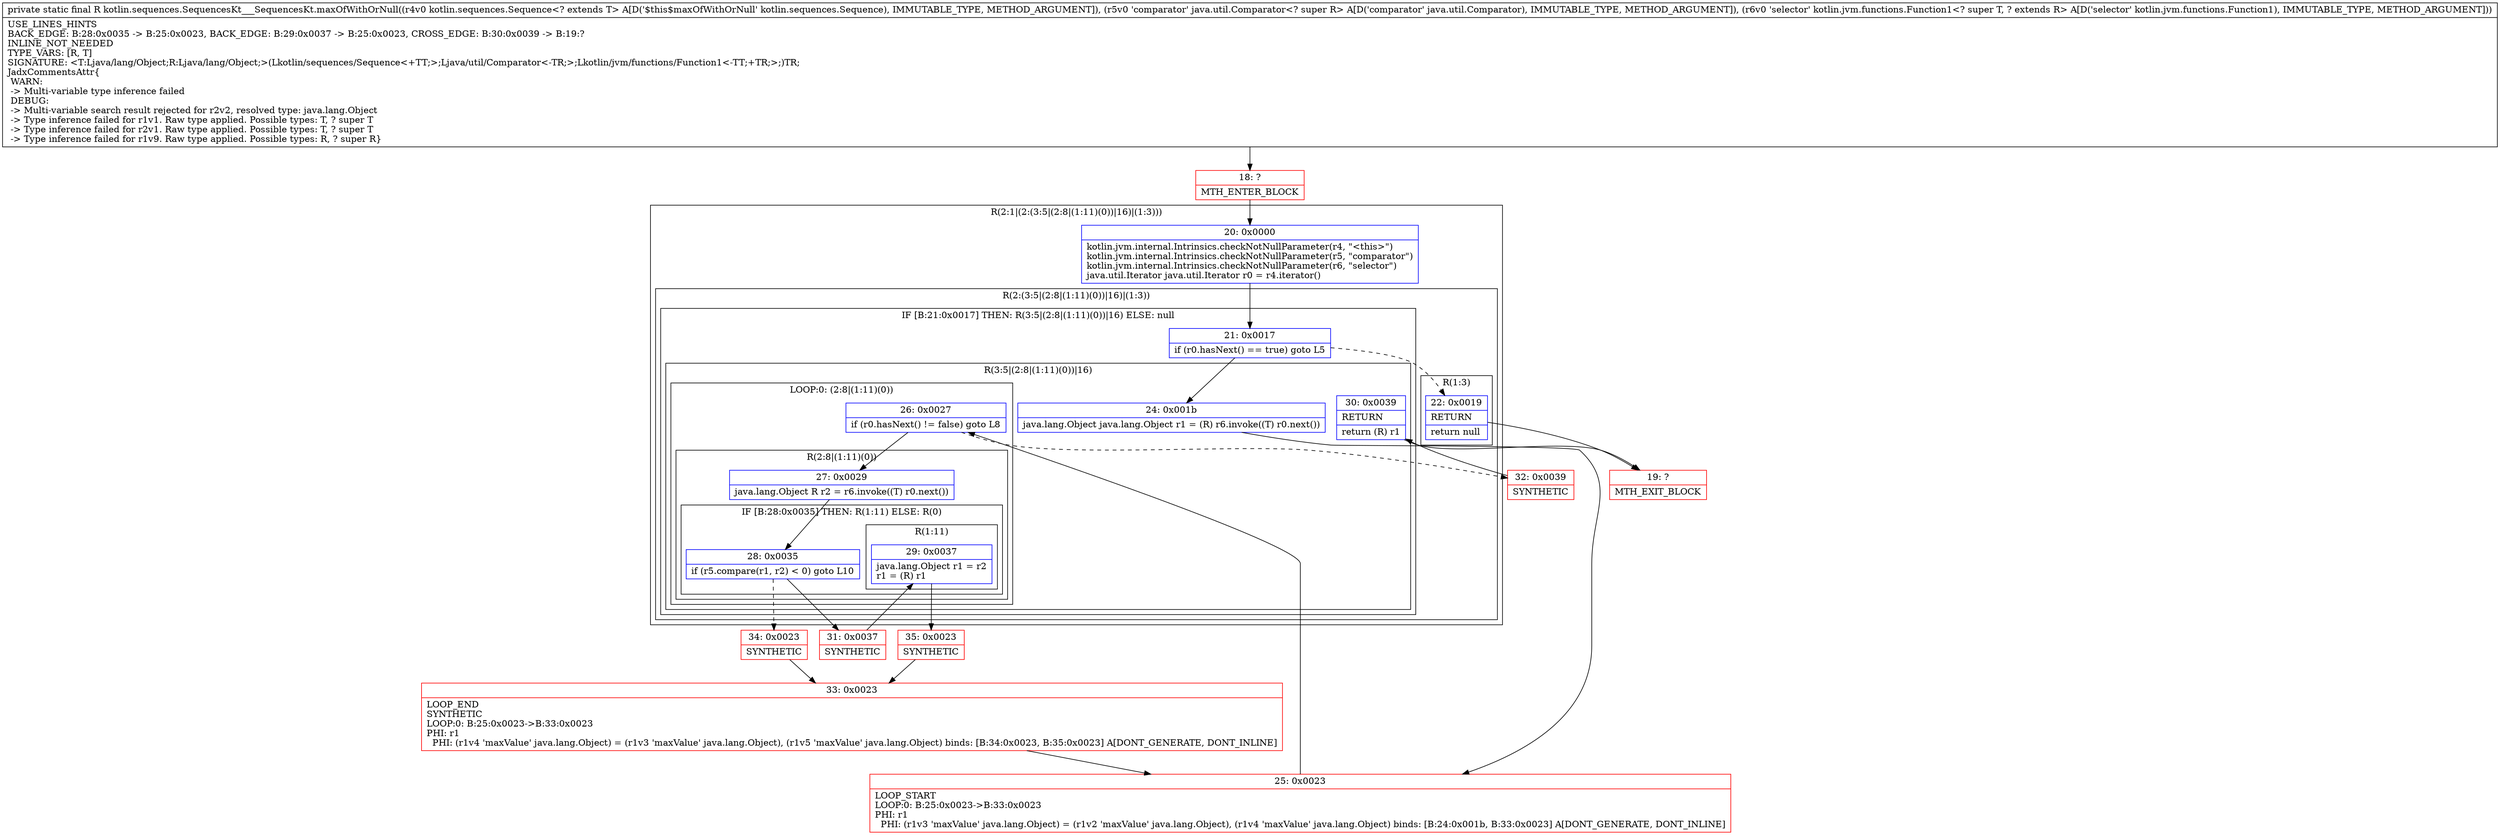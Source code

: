 digraph "CFG forkotlin.sequences.SequencesKt___SequencesKt.maxOfWithOrNull(Lkotlin\/sequences\/Sequence;Ljava\/util\/Comparator;Lkotlin\/jvm\/functions\/Function1;)Ljava\/lang\/Object;" {
subgraph cluster_Region_1689087818 {
label = "R(2:1|(2:(3:5|(2:8|(1:11)(0))|16)|(1:3)))";
node [shape=record,color=blue];
Node_20 [shape=record,label="{20\:\ 0x0000|kotlin.jvm.internal.Intrinsics.checkNotNullParameter(r4, \"\<this\>\")\lkotlin.jvm.internal.Intrinsics.checkNotNullParameter(r5, \"comparator\")\lkotlin.jvm.internal.Intrinsics.checkNotNullParameter(r6, \"selector\")\ljava.util.Iterator java.util.Iterator r0 = r4.iterator()\l}"];
subgraph cluster_Region_470787140 {
label = "R(2:(3:5|(2:8|(1:11)(0))|16)|(1:3))";
node [shape=record,color=blue];
subgraph cluster_IfRegion_1125466091 {
label = "IF [B:21:0x0017] THEN: R(3:5|(2:8|(1:11)(0))|16) ELSE: null";
node [shape=record,color=blue];
Node_21 [shape=record,label="{21\:\ 0x0017|if (r0.hasNext() == true) goto L5\l}"];
subgraph cluster_Region_857641665 {
label = "R(3:5|(2:8|(1:11)(0))|16)";
node [shape=record,color=blue];
Node_24 [shape=record,label="{24\:\ 0x001b|java.lang.Object java.lang.Object r1 = (R) r6.invoke((T) r0.next())\l}"];
subgraph cluster_LoopRegion_317357645 {
label = "LOOP:0: (2:8|(1:11)(0))";
node [shape=record,color=blue];
Node_26 [shape=record,label="{26\:\ 0x0027|if (r0.hasNext() != false) goto L8\l}"];
subgraph cluster_Region_489854053 {
label = "R(2:8|(1:11)(0))";
node [shape=record,color=blue];
Node_27 [shape=record,label="{27\:\ 0x0029|java.lang.Object R r2 = r6.invoke((T) r0.next())\l}"];
subgraph cluster_IfRegion_821888738 {
label = "IF [B:28:0x0035] THEN: R(1:11) ELSE: R(0)";
node [shape=record,color=blue];
Node_28 [shape=record,label="{28\:\ 0x0035|if (r5.compare(r1, r2) \< 0) goto L10\l}"];
subgraph cluster_Region_2008160847 {
label = "R(1:11)";
node [shape=record,color=blue];
Node_29 [shape=record,label="{29\:\ 0x0037|java.lang.Object r1 = r2\lr1 = (R) r1\l}"];
}
subgraph cluster_Region_1405696456 {
label = "R(0)";
node [shape=record,color=blue];
}
}
}
}
Node_30 [shape=record,label="{30\:\ 0x0039|RETURN\l|return (R) r1\l}"];
}
}
subgraph cluster_Region_1560402894 {
label = "R(1:3)";
node [shape=record,color=blue];
Node_22 [shape=record,label="{22\:\ 0x0019|RETURN\l|return null\l}"];
}
}
}
Node_18 [shape=record,color=red,label="{18\:\ ?|MTH_ENTER_BLOCK\l}"];
Node_19 [shape=record,color=red,label="{19\:\ ?|MTH_EXIT_BLOCK\l}"];
Node_25 [shape=record,color=red,label="{25\:\ 0x0023|LOOP_START\lLOOP:0: B:25:0x0023\-\>B:33:0x0023\lPHI: r1 \l  PHI: (r1v3 'maxValue' java.lang.Object) = (r1v2 'maxValue' java.lang.Object), (r1v4 'maxValue' java.lang.Object) binds: [B:24:0x001b, B:33:0x0023] A[DONT_GENERATE, DONT_INLINE]\l}"];
Node_31 [shape=record,color=red,label="{31\:\ 0x0037|SYNTHETIC\l}"];
Node_35 [shape=record,color=red,label="{35\:\ 0x0023|SYNTHETIC\l}"];
Node_33 [shape=record,color=red,label="{33\:\ 0x0023|LOOP_END\lSYNTHETIC\lLOOP:0: B:25:0x0023\-\>B:33:0x0023\lPHI: r1 \l  PHI: (r1v4 'maxValue' java.lang.Object) = (r1v3 'maxValue' java.lang.Object), (r1v5 'maxValue' java.lang.Object) binds: [B:34:0x0023, B:35:0x0023] A[DONT_GENERATE, DONT_INLINE]\l}"];
Node_34 [shape=record,color=red,label="{34\:\ 0x0023|SYNTHETIC\l}"];
Node_32 [shape=record,color=red,label="{32\:\ 0x0039|SYNTHETIC\l}"];
MethodNode[shape=record,label="{private static final R kotlin.sequences.SequencesKt___SequencesKt.maxOfWithOrNull((r4v0 kotlin.sequences.Sequence\<? extends T\> A[D('$this$maxOfWithOrNull' kotlin.sequences.Sequence), IMMUTABLE_TYPE, METHOD_ARGUMENT]), (r5v0 'comparator' java.util.Comparator\<? super R\> A[D('comparator' java.util.Comparator), IMMUTABLE_TYPE, METHOD_ARGUMENT]), (r6v0 'selector' kotlin.jvm.functions.Function1\<? super T, ? extends R\> A[D('selector' kotlin.jvm.functions.Function1), IMMUTABLE_TYPE, METHOD_ARGUMENT]))  | USE_LINES_HINTS\lBACK_EDGE: B:28:0x0035 \-\> B:25:0x0023, BACK_EDGE: B:29:0x0037 \-\> B:25:0x0023, CROSS_EDGE: B:30:0x0039 \-\> B:19:?\lINLINE_NOT_NEEDED\lTYPE_VARS: [R, T]\lSIGNATURE: \<T:Ljava\/lang\/Object;R:Ljava\/lang\/Object;\>(Lkotlin\/sequences\/Sequence\<+TT;\>;Ljava\/util\/Comparator\<\-TR;\>;Lkotlin\/jvm\/functions\/Function1\<\-TT;+TR;\>;)TR;\lJadxCommentsAttr\{\l WARN: \l \-\> Multi\-variable type inference failed\l DEBUG: \l \-\> Multi\-variable search result rejected for r2v2, resolved type: java.lang.Object\l \-\> Type inference failed for r1v1. Raw type applied. Possible types: T, ? super T\l \-\> Type inference failed for r2v1. Raw type applied. Possible types: T, ? super T\l \-\> Type inference failed for r1v9. Raw type applied. Possible types: R, ? super R\}\l}"];
MethodNode -> Node_18;Node_20 -> Node_21;
Node_21 -> Node_22[style=dashed];
Node_21 -> Node_24;
Node_24 -> Node_25;
Node_26 -> Node_27;
Node_26 -> Node_32[style=dashed];
Node_27 -> Node_28;
Node_28 -> Node_31;
Node_28 -> Node_34[style=dashed];
Node_29 -> Node_35;
Node_30 -> Node_19;
Node_22 -> Node_19;
Node_18 -> Node_20;
Node_25 -> Node_26;
Node_31 -> Node_29;
Node_35 -> Node_33;
Node_33 -> Node_25;
Node_34 -> Node_33;
Node_32 -> Node_30;
}

